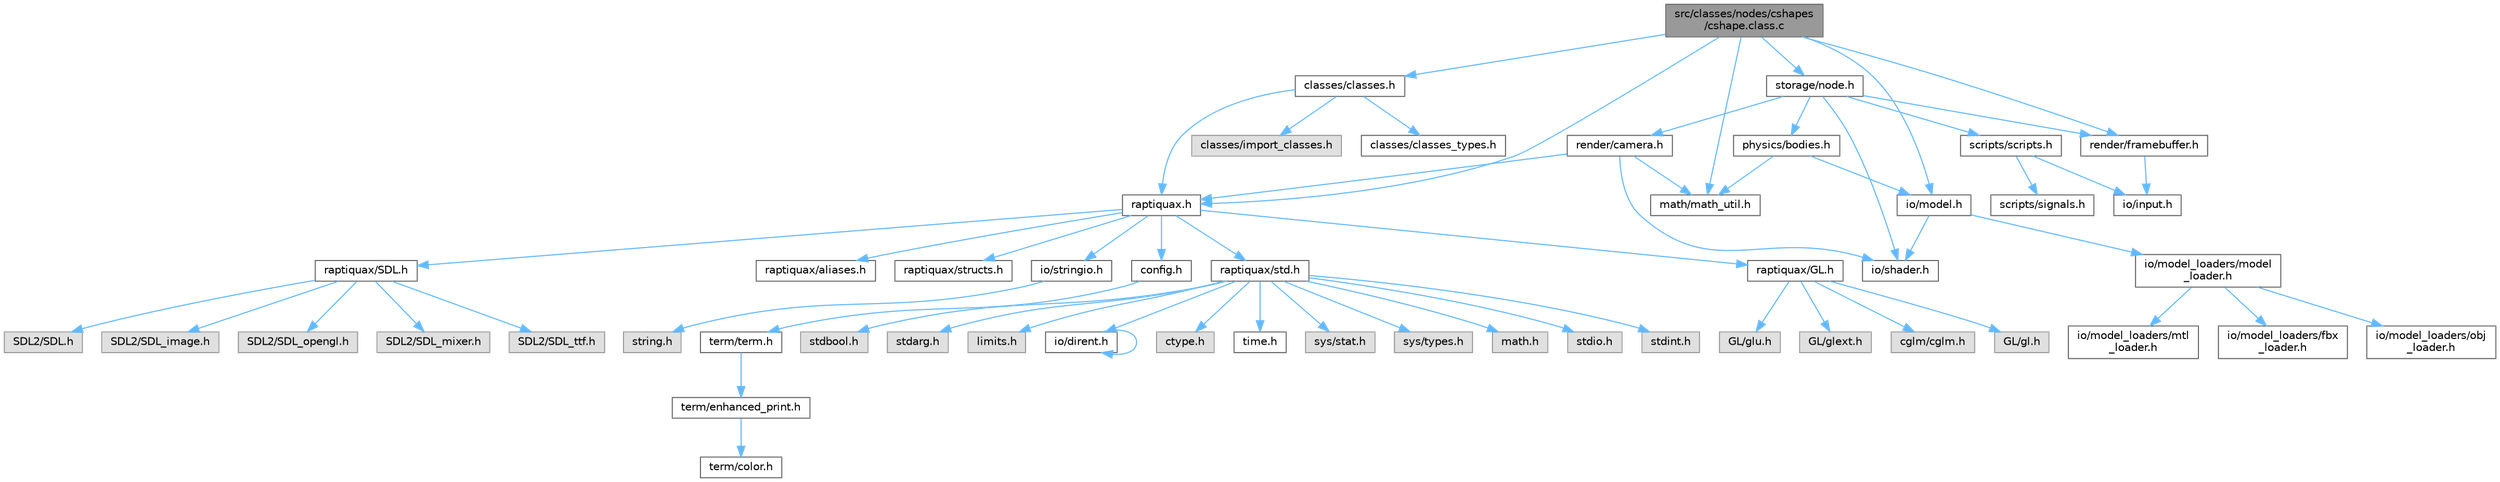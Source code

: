 digraph "src/classes/nodes/cshapes/cshape.class.c"
{
 // LATEX_PDF_SIZE
  bgcolor="transparent";
  edge [fontname=Helvetica,fontsize=10,labelfontname=Helvetica,labelfontsize=10];
  node [fontname=Helvetica,fontsize=10,shape=box,height=0.2,width=0.4];
  Node1 [id="Node000001",label="src/classes/nodes/cshapes\l/cshape.class.c",height=0.2,width=0.4,color="gray40", fillcolor="grey60", style="filled", fontcolor="black",tooltip="This file defines the implementation of various CShape classes."];
  Node1 -> Node2 [id="edge60_Node000001_Node000002",color="steelblue1",style="solid",tooltip=" "];
  Node2 [id="Node000002",label="raptiquax.h",height=0.2,width=0.4,color="grey40", fillcolor="white", style="filled",URL="$raptiquax_8h.html",tooltip="This file contains type definitions for fixed-width integer types and floating-point types."];
  Node2 -> Node3 [id="edge61_Node000002_Node000003",color="steelblue1",style="solid",tooltip=" "];
  Node3 [id="Node000003",label="raptiquax/std.h",height=0.2,width=0.4,color="grey40", fillcolor="white", style="filled",URL="$std_8h.html",tooltip=" "];
  Node3 -> Node4 [id="edge62_Node000003_Node000004",color="steelblue1",style="solid",tooltip=" "];
  Node4 [id="Node000004",label="math.h",height=0.2,width=0.4,color="grey60", fillcolor="#E0E0E0", style="filled",tooltip=" "];
  Node3 -> Node5 [id="edge63_Node000003_Node000005",color="steelblue1",style="solid",tooltip=" "];
  Node5 [id="Node000005",label="stdio.h",height=0.2,width=0.4,color="grey60", fillcolor="#E0E0E0", style="filled",tooltip=" "];
  Node3 -> Node6 [id="edge64_Node000003_Node000006",color="steelblue1",style="solid",tooltip=" "];
  Node6 [id="Node000006",label="stdint.h",height=0.2,width=0.4,color="grey60", fillcolor="#E0E0E0", style="filled",tooltip=" "];
  Node3 -> Node7 [id="edge65_Node000003_Node000007",color="steelblue1",style="solid",tooltip=" "];
  Node7 [id="Node000007",label="stdbool.h",height=0.2,width=0.4,color="grey60", fillcolor="#E0E0E0", style="filled",tooltip=" "];
  Node3 -> Node8 [id="edge66_Node000003_Node000008",color="steelblue1",style="solid",tooltip=" "];
  Node8 [id="Node000008",label="stdarg.h",height=0.2,width=0.4,color="grey60", fillcolor="#E0E0E0", style="filled",tooltip=" "];
  Node3 -> Node9 [id="edge67_Node000003_Node000009",color="steelblue1",style="solid",tooltip=" "];
  Node9 [id="Node000009",label="limits.h",height=0.2,width=0.4,color="grey60", fillcolor="#E0E0E0", style="filled",tooltip=" "];
  Node3 -> Node10 [id="edge68_Node000003_Node000010",color="steelblue1",style="solid",tooltip=" "];
  Node10 [id="Node000010",label="io/dirent.h",height=0.2,width=0.4,color="grey40", fillcolor="white", style="filled",URL="$dirent_8h.html",tooltip=" "];
  Node10 -> Node10 [id="edge69_Node000010_Node000010",color="steelblue1",style="solid",tooltip=" "];
  Node3 -> Node11 [id="edge70_Node000003_Node000011",color="steelblue1",style="solid",tooltip=" "];
  Node11 [id="Node000011",label="ctype.h",height=0.2,width=0.4,color="grey60", fillcolor="#E0E0E0", style="filled",tooltip=" "];
  Node3 -> Node12 [id="edge71_Node000003_Node000012",color="steelblue1",style="solid",tooltip=" "];
  Node12 [id="Node000012",label="time.h",height=0.2,width=0.4,color="grey40", fillcolor="white", style="filled",URL="$time_8h.html",tooltip=" "];
  Node3 -> Node13 [id="edge72_Node000003_Node000013",color="steelblue1",style="solid",tooltip=" "];
  Node13 [id="Node000013",label="sys/stat.h",height=0.2,width=0.4,color="grey60", fillcolor="#E0E0E0", style="filled",tooltip=" "];
  Node3 -> Node14 [id="edge73_Node000003_Node000014",color="steelblue1",style="solid",tooltip=" "];
  Node14 [id="Node000014",label="sys/types.h",height=0.2,width=0.4,color="grey60", fillcolor="#E0E0E0", style="filled",tooltip=" "];
  Node2 -> Node15 [id="edge74_Node000002_Node000015",color="steelblue1",style="solid",tooltip=" "];
  Node15 [id="Node000015",label="raptiquax/GL.h",height=0.2,width=0.4,color="grey40", fillcolor="white", style="filled",URL="$GL_8h.html",tooltip=" "];
  Node15 -> Node16 [id="edge75_Node000015_Node000016",color="steelblue1",style="solid",tooltip=" "];
  Node16 [id="Node000016",label="GL/gl.h",height=0.2,width=0.4,color="grey60", fillcolor="#E0E0E0", style="filled",tooltip=" "];
  Node15 -> Node17 [id="edge76_Node000015_Node000017",color="steelblue1",style="solid",tooltip=" "];
  Node17 [id="Node000017",label="GL/glu.h",height=0.2,width=0.4,color="grey60", fillcolor="#E0E0E0", style="filled",tooltip=" "];
  Node15 -> Node18 [id="edge77_Node000015_Node000018",color="steelblue1",style="solid",tooltip=" "];
  Node18 [id="Node000018",label="GL/glext.h",height=0.2,width=0.4,color="grey60", fillcolor="#E0E0E0", style="filled",tooltip=" "];
  Node15 -> Node19 [id="edge78_Node000015_Node000019",color="steelblue1",style="solid",tooltip=" "];
  Node19 [id="Node000019",label="cglm/cglm.h",height=0.2,width=0.4,color="grey60", fillcolor="#E0E0E0", style="filled",tooltip=" "];
  Node2 -> Node20 [id="edge79_Node000002_Node000020",color="steelblue1",style="solid",tooltip=" "];
  Node20 [id="Node000020",label="raptiquax/SDL.h",height=0.2,width=0.4,color="grey40", fillcolor="white", style="filled",URL="$SDL_8h.html",tooltip=" "];
  Node20 -> Node21 [id="edge80_Node000020_Node000021",color="steelblue1",style="solid",tooltip=" "];
  Node21 [id="Node000021",label="SDL2/SDL.h",height=0.2,width=0.4,color="grey60", fillcolor="#E0E0E0", style="filled",tooltip=" "];
  Node20 -> Node22 [id="edge81_Node000020_Node000022",color="steelblue1",style="solid",tooltip=" "];
  Node22 [id="Node000022",label="SDL2/SDL_image.h",height=0.2,width=0.4,color="grey60", fillcolor="#E0E0E0", style="filled",tooltip=" "];
  Node20 -> Node23 [id="edge82_Node000020_Node000023",color="steelblue1",style="solid",tooltip=" "];
  Node23 [id="Node000023",label="SDL2/SDL_opengl.h",height=0.2,width=0.4,color="grey60", fillcolor="#E0E0E0", style="filled",tooltip=" "];
  Node20 -> Node24 [id="edge83_Node000020_Node000024",color="steelblue1",style="solid",tooltip=" "];
  Node24 [id="Node000024",label="SDL2/SDL_mixer.h",height=0.2,width=0.4,color="grey60", fillcolor="#E0E0E0", style="filled",tooltip=" "];
  Node20 -> Node25 [id="edge84_Node000020_Node000025",color="steelblue1",style="solid",tooltip=" "];
  Node25 [id="Node000025",label="SDL2/SDL_ttf.h",height=0.2,width=0.4,color="grey60", fillcolor="#E0E0E0", style="filled",tooltip=" "];
  Node2 -> Node26 [id="edge85_Node000002_Node000026",color="steelblue1",style="solid",tooltip=" "];
  Node26 [id="Node000026",label="raptiquax/aliases.h",height=0.2,width=0.4,color="grey40", fillcolor="white", style="filled",URL="$aliases_8h.html",tooltip=" "];
  Node2 -> Node27 [id="edge86_Node000002_Node000027",color="steelblue1",style="solid",tooltip=" "];
  Node27 [id="Node000027",label="raptiquax/structs.h",height=0.2,width=0.4,color="grey40", fillcolor="white", style="filled",URL="$structs_8h.html",tooltip="This file contains forward declarations of all structures used in the engine."];
  Node2 -> Node28 [id="edge87_Node000002_Node000028",color="steelblue1",style="solid",tooltip=" "];
  Node28 [id="Node000028",label="io/stringio.h",height=0.2,width=0.4,color="grey40", fillcolor="white", style="filled",URL="$stringio_8h.html",tooltip="Provides utility functions for string and file operations."];
  Node28 -> Node29 [id="edge88_Node000028_Node000029",color="steelblue1",style="solid",tooltip=" "];
  Node29 [id="Node000029",label="string.h",height=0.2,width=0.4,color="grey60", fillcolor="#E0E0E0", style="filled",tooltip=" "];
  Node2 -> Node30 [id="edge89_Node000002_Node000030",color="steelblue1",style="solid",tooltip=" "];
  Node30 [id="Node000030",label="config.h",height=0.2,width=0.4,color="grey40", fillcolor="white", style="filled",URL="$config_8h.html",tooltip=" "];
  Node30 -> Node31 [id="edge90_Node000030_Node000031",color="steelblue1",style="solid",tooltip=" "];
  Node31 [id="Node000031",label="term/term.h",height=0.2,width=0.4,color="grey40", fillcolor="white", style="filled",URL="$term_8h.html",tooltip=" "];
  Node31 -> Node32 [id="edge91_Node000031_Node000032",color="steelblue1",style="solid",tooltip=" "];
  Node32 [id="Node000032",label="term/enhanced_print.h",height=0.2,width=0.4,color="grey40", fillcolor="white", style="filled",URL="$enhanced__print_8h.html",tooltip=" "];
  Node32 -> Node33 [id="edge92_Node000032_Node000033",color="steelblue1",style="solid",tooltip=" "];
  Node33 [id="Node000033",label="term/color.h",height=0.2,width=0.4,color="grey40", fillcolor="white", style="filled",URL="$color_8h.html",tooltip=" "];
  Node1 -> Node34 [id="edge93_Node000001_Node000034",color="steelblue1",style="solid",tooltip=" "];
  Node34 [id="Node000034",label="classes/classes.h",height=0.2,width=0.4,color="grey40", fillcolor="white", style="filled",URL="$classes_8h.html",tooltip=" "];
  Node34 -> Node35 [id="edge94_Node000034_Node000035",color="steelblue1",style="solid",tooltip=" "];
  Node35 [id="Node000035",label="classes/classes_types.h",height=0.2,width=0.4,color="grey40", fillcolor="white", style="filled",URL="$classes__types_8h.html",tooltip=" "];
  Node34 -> Node36 [id="edge95_Node000034_Node000036",color="steelblue1",style="solid",tooltip=" "];
  Node36 [id="Node000036",label="classes/import_classes.h",height=0.2,width=0.4,color="grey60", fillcolor="#E0E0E0", style="filled",tooltip=" "];
  Node34 -> Node2 [id="edge96_Node000034_Node000002",color="steelblue1",style="solid",tooltip=" "];
  Node1 -> Node37 [id="edge97_Node000001_Node000037",color="steelblue1",style="solid",tooltip=" "];
  Node37 [id="Node000037",label="math/math_util.h",height=0.2,width=0.4,color="grey40", fillcolor="white", style="filled",URL="$math__util_8h.html",tooltip=" "];
  Node1 -> Node38 [id="edge98_Node000001_Node000038",color="steelblue1",style="solid",tooltip=" "];
  Node38 [id="Node000038",label="io/model.h",height=0.2,width=0.4,color="grey40", fillcolor="white", style="filled",URL="$model_8h.html",tooltip="Defines structures and functions for handling 3D models and their properties."];
  Node38 -> Node39 [id="edge99_Node000038_Node000039",color="steelblue1",style="solid",tooltip=" "];
  Node39 [id="Node000039",label="io/shader.h",height=0.2,width=0.4,color="grey40", fillcolor="white", style="filled",URL="$shader_8h.html",tooltip=" "];
  Node38 -> Node40 [id="edge100_Node000038_Node000040",color="steelblue1",style="solid",tooltip=" "];
  Node40 [id="Node000040",label="io/model_loaders/model\l_loader.h",height=0.2,width=0.4,color="grey40", fillcolor="white", style="filled",URL="$model__loader_8h.html",tooltip="Header file for model loading functions."];
  Node40 -> Node41 [id="edge101_Node000040_Node000041",color="steelblue1",style="solid",tooltip=" "];
  Node41 [id="Node000041",label="io/model_loaders/obj\l_loader.h",height=0.2,width=0.4,color="grey40", fillcolor="white", style="filled",URL="$obj__loader_8h.html",tooltip=" "];
  Node40 -> Node42 [id="edge102_Node000040_Node000042",color="steelblue1",style="solid",tooltip=" "];
  Node42 [id="Node000042",label="io/model_loaders/mtl\l_loader.h",height=0.2,width=0.4,color="grey40", fillcolor="white", style="filled",URL="$mtl__loader_8h.html",tooltip=" "];
  Node40 -> Node43 [id="edge103_Node000040_Node000043",color="steelblue1",style="solid",tooltip=" "];
  Node43 [id="Node000043",label="io/model_loaders/fbx\l_loader.h",height=0.2,width=0.4,color="grey40", fillcolor="white", style="filled",URL="$fbx__loader_8h.html",tooltip="Header file for loading FBX models."];
  Node1 -> Node44 [id="edge104_Node000001_Node000044",color="steelblue1",style="solid",tooltip=" "];
  Node44 [id="Node000044",label="render/framebuffer.h",height=0.2,width=0.4,color="grey40", fillcolor="white", style="filled",URL="$framebuffer_8h.html",tooltip=" "];
  Node44 -> Node45 [id="edge105_Node000044_Node000045",color="steelblue1",style="solid",tooltip=" "];
  Node45 [id="Node000045",label="io/input.h",height=0.2,width=0.4,color="grey40", fillcolor="white", style="filled",URL="$input_8h.html",tooltip=" "];
  Node1 -> Node46 [id="edge106_Node000001_Node000046",color="steelblue1",style="solid",tooltip=" "];
  Node46 [id="Node000046",label="storage/node.h",height=0.2,width=0.4,color="grey40", fillcolor="white", style="filled",URL="$node_8h.html",tooltip="Defines the structure for a tree and its nodes used in the project."];
  Node46 -> Node39 [id="edge107_Node000046_Node000039",color="steelblue1",style="solid",tooltip=" "];
  Node46 -> Node47 [id="edge108_Node000046_Node000047",color="steelblue1",style="solid",tooltip=" "];
  Node47 [id="Node000047",label="render/camera.h",height=0.2,width=0.4,color="grey40", fillcolor="white", style="filled",URL="$camera_8h.html",tooltip=" "];
  Node47 -> Node2 [id="edge109_Node000047_Node000002",color="steelblue1",style="solid",tooltip=" "];
  Node47 -> Node37 [id="edge110_Node000047_Node000037",color="steelblue1",style="solid",tooltip=" "];
  Node47 -> Node39 [id="edge111_Node000047_Node000039",color="steelblue1",style="solid",tooltip=" "];
  Node46 -> Node48 [id="edge112_Node000046_Node000048",color="steelblue1",style="solid",tooltip=" "];
  Node48 [id="Node000048",label="physics/bodies.h",height=0.2,width=0.4,color="grey40", fillcolor="white", style="filled",URL="$bodies_8h.html",tooltip=" "];
  Node48 -> Node37 [id="edge113_Node000048_Node000037",color="steelblue1",style="solid",tooltip=" "];
  Node48 -> Node38 [id="edge114_Node000048_Node000038",color="steelblue1",style="solid",tooltip=" "];
  Node46 -> Node49 [id="edge115_Node000046_Node000049",color="steelblue1",style="solid",tooltip=" "];
  Node49 [id="Node000049",label="scripts/scripts.h",height=0.2,width=0.4,color="grey40", fillcolor="white", style="filled",URL="$scripts_8h.html",tooltip="Header file defining macros, structures, and functions for script management in a game engine."];
  Node49 -> Node45 [id="edge116_Node000049_Node000045",color="steelblue1",style="solid",tooltip=" "];
  Node49 -> Node50 [id="edge117_Node000049_Node000050",color="steelblue1",style="solid",tooltip=" "];
  Node50 [id="Node000050",label="scripts/signals.h",height=0.2,width=0.4,color="grey40", fillcolor="white", style="filled",URL="$signals_8h.html",tooltip="Signal and slot system for C projects."];
  Node46 -> Node44 [id="edge118_Node000046_Node000044",color="steelblue1",style="solid",tooltip=" "];
}

